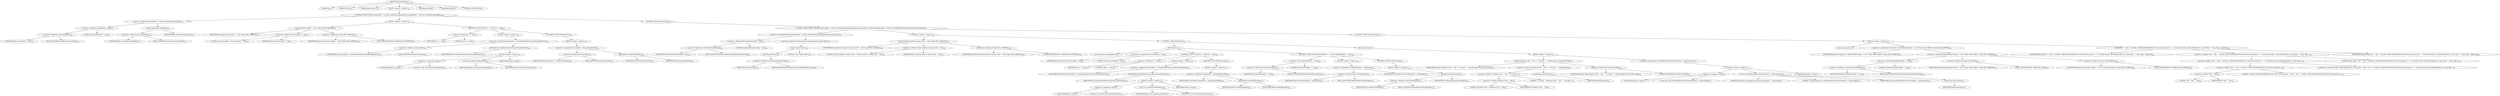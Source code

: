 digraph "filesetManifest" {  
"775" [label = <(METHOD,filesetManifest)<SUB>425</SUB>> ]
"53" [label = <(PARAM,this)<SUB>425</SUB>> ]
"776" [label = <(PARAM,File file)<SUB>425</SUB>> ]
"777" [label = <(PARAM,InputStream is)<SUB>425</SUB>> ]
"778" [label = <(BLOCK,&lt;empty&gt;,&lt;empty&gt;)<SUB>425</SUB>> ]
"779" [label = <(CONTROL_STRUCTURE,if (manifestFile != null &amp;&amp; manifestFile.equals(file)),if (manifestFile != null &amp;&amp; manifestFile.equals(file)))<SUB>426</SUB>> ]
"780" [label = <(&lt;operator&gt;.logicalAnd,manifestFile != null &amp;&amp; manifestFile.equals(file))<SUB>426</SUB>> ]
"781" [label = <(&lt;operator&gt;.notEquals,manifestFile != null)<SUB>426</SUB>> ]
"782" [label = <(&lt;operator&gt;.fieldAccess,this.manifestFile)<SUB>426</SUB>> ]
"783" [label = <(IDENTIFIER,this,manifestFile != null)<SUB>426</SUB>> ]
"784" [label = <(FIELD_IDENTIFIER,manifestFile,manifestFile)<SUB>426</SUB>> ]
"785" [label = <(LITERAL,null,manifestFile != null)<SUB>426</SUB>> ]
"786" [label = <(equals,manifestFile.equals(file))<SUB>426</SUB>> ]
"787" [label = <(&lt;operator&gt;.fieldAccess,this.manifestFile)<SUB>426</SUB>> ]
"788" [label = <(IDENTIFIER,this,manifestFile.equals(file))<SUB>426</SUB>> ]
"789" [label = <(FIELD_IDENTIFIER,manifestFile,manifestFile)<SUB>426</SUB>> ]
"790" [label = <(IDENTIFIER,file,manifestFile.equals(file))<SUB>426</SUB>> ]
"791" [label = <(BLOCK,&lt;empty&gt;,&lt;empty&gt;)<SUB>426</SUB>> ]
"792" [label = <(log,log(&quot;Found manifest &quot; + file, Project.MSG_VERBOSE))<SUB>429</SUB>> ]
"52" [label = <(IDENTIFIER,this,log(&quot;Found manifest &quot; + file, Project.MSG_VERBOSE))<SUB>429</SUB>> ]
"793" [label = <(&lt;operator&gt;.addition,&quot;Found manifest &quot; + file)<SUB>429</SUB>> ]
"794" [label = <(LITERAL,&quot;Found manifest &quot;,&quot;Found manifest &quot; + file)<SUB>429</SUB>> ]
"795" [label = <(IDENTIFIER,file,&quot;Found manifest &quot; + file)<SUB>429</SUB>> ]
"796" [label = <(&lt;operator&gt;.fieldAccess,Project.MSG_VERBOSE)<SUB>429</SUB>> ]
"797" [label = <(IDENTIFIER,Project,log(&quot;Found manifest &quot; + file, Project.MSG_VERBOSE))<SUB>429</SUB>> ]
"798" [label = <(FIELD_IDENTIFIER,MSG_VERBOSE,MSG_VERBOSE)<SUB>429</SUB>> ]
"799" [label = <(CONTROL_STRUCTURE,if (is != null),if (is != null))<SUB>430</SUB>> ]
"800" [label = <(&lt;operator&gt;.notEquals,is != null)<SUB>430</SUB>> ]
"801" [label = <(IDENTIFIER,is,is != null)<SUB>430</SUB>> ]
"802" [label = <(LITERAL,null,is != null)<SUB>430</SUB>> ]
"803" [label = <(BLOCK,&lt;empty&gt;,&lt;empty&gt;)<SUB>430</SUB>> ]
"804" [label = <(&lt;operator&gt;.assignment,this.manifest = this.getManifest(new InputStreamReader(is)))<SUB>431</SUB>> ]
"805" [label = <(&lt;operator&gt;.fieldAccess,this.manifest)<SUB>431</SUB>> ]
"806" [label = <(IDENTIFIER,this,this.manifest = this.getManifest(new InputStreamReader(is)))<SUB>431</SUB>> ]
"807" [label = <(FIELD_IDENTIFIER,manifest,manifest)<SUB>431</SUB>> ]
"808" [label = <(getManifest,this.getManifest(new InputStreamReader(is)))<SUB>431</SUB>> ]
"54" [label = <(IDENTIFIER,this,this.getManifest(new InputStreamReader(is)))<SUB>431</SUB>> ]
"809" [label = <(BLOCK,&lt;empty&gt;,&lt;empty&gt;)<SUB>431</SUB>> ]
"810" [label = <(&lt;operator&gt;.assignment,&lt;empty&gt;)> ]
"811" [label = <(IDENTIFIER,$obj14,&lt;empty&gt;)> ]
"812" [label = <(&lt;operator&gt;.alloc,new InputStreamReader(is))<SUB>431</SUB>> ]
"813" [label = <(&lt;init&gt;,new InputStreamReader(is))<SUB>431</SUB>> ]
"814" [label = <(IDENTIFIER,$obj14,new InputStreamReader(is))> ]
"815" [label = <(IDENTIFIER,is,new InputStreamReader(is))<SUB>431</SUB>> ]
"816" [label = <(IDENTIFIER,$obj14,&lt;empty&gt;)> ]
"817" [label = <(CONTROL_STRUCTURE,else,else)<SUB>432</SUB>> ]
"818" [label = <(BLOCK,&lt;empty&gt;,&lt;empty&gt;)<SUB>432</SUB>> ]
"819" [label = <(&lt;operator&gt;.assignment,this.manifest = this.getManifest(file))<SUB>433</SUB>> ]
"820" [label = <(&lt;operator&gt;.fieldAccess,this.manifest)<SUB>433</SUB>> ]
"821" [label = <(IDENTIFIER,this,this.manifest = this.getManifest(file))<SUB>433</SUB>> ]
"822" [label = <(FIELD_IDENTIFIER,manifest,manifest)<SUB>433</SUB>> ]
"823" [label = <(getManifest,this.getManifest(file))<SUB>433</SUB>> ]
"55" [label = <(IDENTIFIER,this,this.getManifest(file))<SUB>433</SUB>> ]
"824" [label = <(IDENTIFIER,file,this.getManifest(file))<SUB>433</SUB>> ]
"825" [label = <(CONTROL_STRUCTURE,else,else)<SUB>435</SUB>> ]
"826" [label = <(CONTROL_STRUCTURE,if (filesetManifestConfig != null &amp;&amp; !filesetManifestConfig.getValue().equals(&quot;skip&quot;)),if (filesetManifestConfig != null &amp;&amp; !filesetManifestConfig.getValue().equals(&quot;skip&quot;)))<SUB>435</SUB>> ]
"827" [label = <(&lt;operator&gt;.logicalAnd,filesetManifestConfig != null &amp;&amp; !filesetManifestConfig.getValue().equals(&quot;skip&quot;))<SUB>435</SUB>> ]
"828" [label = <(&lt;operator&gt;.notEquals,filesetManifestConfig != null)<SUB>435</SUB>> ]
"829" [label = <(&lt;operator&gt;.fieldAccess,this.filesetManifestConfig)<SUB>435</SUB>> ]
"830" [label = <(IDENTIFIER,this,filesetManifestConfig != null)<SUB>435</SUB>> ]
"831" [label = <(FIELD_IDENTIFIER,filesetManifestConfig,filesetManifestConfig)<SUB>435</SUB>> ]
"832" [label = <(LITERAL,null,filesetManifestConfig != null)<SUB>435</SUB>> ]
"833" [label = <(&lt;operator&gt;.logicalNot,!filesetManifestConfig.getValue().equals(&quot;skip&quot;))<SUB>436</SUB>> ]
"834" [label = <(equals,equals(&quot;skip&quot;))<SUB>436</SUB>> ]
"835" [label = <(getValue,getValue())<SUB>436</SUB>> ]
"836" [label = <(&lt;operator&gt;.fieldAccess,this.filesetManifestConfig)<SUB>436</SUB>> ]
"837" [label = <(IDENTIFIER,this,getValue())<SUB>436</SUB>> ]
"838" [label = <(FIELD_IDENTIFIER,filesetManifestConfig,filesetManifestConfig)<SUB>436</SUB>> ]
"839" [label = <(LITERAL,&quot;skip&quot;,equals(&quot;skip&quot;))<SUB>436</SUB>> ]
"840" [label = <(BLOCK,&lt;empty&gt;,&lt;empty&gt;)<SUB>436</SUB>> ]
"841" [label = <(log,log(&quot;Found manifest to merge in file &quot; + file, Project.MSG_VERBOSE))<SUB>438</SUB>> ]
"56" [label = <(IDENTIFIER,this,log(&quot;Found manifest to merge in file &quot; + file, Project.MSG_VERBOSE))<SUB>438</SUB>> ]
"842" [label = <(&lt;operator&gt;.addition,&quot;Found manifest to merge in file &quot; + file)<SUB>438</SUB>> ]
"843" [label = <(LITERAL,&quot;Found manifest to merge in file &quot;,&quot;Found manifest to merge in file &quot; + file)<SUB>438</SUB>> ]
"844" [label = <(IDENTIFIER,file,&quot;Found manifest to merge in file &quot; + file)<SUB>438</SUB>> ]
"845" [label = <(&lt;operator&gt;.fieldAccess,Project.MSG_VERBOSE)<SUB>439</SUB>> ]
"846" [label = <(IDENTIFIER,Project,log(&quot;Found manifest to merge in file &quot; + file, Project.MSG_VERBOSE))<SUB>439</SUB>> ]
"847" [label = <(FIELD_IDENTIFIER,MSG_VERBOSE,MSG_VERBOSE)<SUB>439</SUB>> ]
"848" [label = <(CONTROL_STRUCTURE,try,try)<SUB>441</SUB>> ]
"849" [label = <(BLOCK,try,try)<SUB>441</SUB>> ]
"850" [label = <(LOCAL,Manifest newManifest: ANY)> ]
"851" [label = <(&lt;operator&gt;.assignment,ANY newManifest = null)<SUB>442</SUB>> ]
"852" [label = <(IDENTIFIER,newManifest,ANY newManifest = null)<SUB>442</SUB>> ]
"853" [label = <(LITERAL,null,ANY newManifest = null)<SUB>442</SUB>> ]
"854" [label = <(CONTROL_STRUCTURE,if (is != null),if (is != null))<SUB>443</SUB>> ]
"855" [label = <(&lt;operator&gt;.notEquals,is != null)<SUB>443</SUB>> ]
"856" [label = <(IDENTIFIER,is,is != null)<SUB>443</SUB>> ]
"857" [label = <(LITERAL,null,is != null)<SUB>443</SUB>> ]
"858" [label = <(BLOCK,&lt;empty&gt;,&lt;empty&gt;)<SUB>443</SUB>> ]
"859" [label = <(&lt;operator&gt;.assignment,newManifest = this.getManifest(new InputStreamReader(is)))<SUB>444</SUB>> ]
"860" [label = <(IDENTIFIER,newManifest,newManifest = this.getManifest(new InputStreamReader(is)))<SUB>444</SUB>> ]
"861" [label = <(getManifest,this.getManifest(new InputStreamReader(is)))<SUB>444</SUB>> ]
"57" [label = <(IDENTIFIER,this,this.getManifest(new InputStreamReader(is)))<SUB>444</SUB>> ]
"862" [label = <(BLOCK,&lt;empty&gt;,&lt;empty&gt;)<SUB>444</SUB>> ]
"863" [label = <(&lt;operator&gt;.assignment,&lt;empty&gt;)> ]
"864" [label = <(IDENTIFIER,$obj15,&lt;empty&gt;)> ]
"865" [label = <(&lt;operator&gt;.alloc,new InputStreamReader(is))<SUB>444</SUB>> ]
"866" [label = <(&lt;init&gt;,new InputStreamReader(is))<SUB>444</SUB>> ]
"867" [label = <(IDENTIFIER,$obj15,new InputStreamReader(is))> ]
"868" [label = <(IDENTIFIER,is,new InputStreamReader(is))<SUB>444</SUB>> ]
"869" [label = <(IDENTIFIER,$obj15,&lt;empty&gt;)> ]
"870" [label = <(CONTROL_STRUCTURE,else,else)<SUB>445</SUB>> ]
"871" [label = <(BLOCK,&lt;empty&gt;,&lt;empty&gt;)<SUB>445</SUB>> ]
"872" [label = <(&lt;operator&gt;.assignment,newManifest = this.getManifest(file))<SUB>446</SUB>> ]
"873" [label = <(IDENTIFIER,newManifest,newManifest = this.getManifest(file))<SUB>446</SUB>> ]
"874" [label = <(getManifest,this.getManifest(file))<SUB>446</SUB>> ]
"58" [label = <(IDENTIFIER,this,this.getManifest(file))<SUB>446</SUB>> ]
"875" [label = <(IDENTIFIER,file,this.getManifest(file))<SUB>446</SUB>> ]
"876" [label = <(CONTROL_STRUCTURE,if (filesetManifest == null),if (filesetManifest == null))<SUB>449</SUB>> ]
"877" [label = <(&lt;operator&gt;.equals,filesetManifest == null)<SUB>449</SUB>> ]
"878" [label = <(&lt;operator&gt;.fieldAccess,this.filesetManifest)<SUB>449</SUB>> ]
"879" [label = <(IDENTIFIER,this,filesetManifest == null)<SUB>449</SUB>> ]
"880" [label = <(FIELD_IDENTIFIER,filesetManifest,filesetManifest)<SUB>449</SUB>> ]
"881" [label = <(LITERAL,null,filesetManifest == null)<SUB>449</SUB>> ]
"882" [label = <(BLOCK,&lt;empty&gt;,&lt;empty&gt;)<SUB>449</SUB>> ]
"883" [label = <(&lt;operator&gt;.assignment,this.filesetManifest = newManifest)<SUB>450</SUB>> ]
"884" [label = <(&lt;operator&gt;.fieldAccess,this.filesetManifest)<SUB>450</SUB>> ]
"885" [label = <(IDENTIFIER,this,this.filesetManifest = newManifest)<SUB>450</SUB>> ]
"886" [label = <(FIELD_IDENTIFIER,filesetManifest,filesetManifest)<SUB>450</SUB>> ]
"887" [label = <(IDENTIFIER,newManifest,this.filesetManifest = newManifest)<SUB>450</SUB>> ]
"888" [label = <(CONTROL_STRUCTURE,else,else)<SUB>451</SUB>> ]
"889" [label = <(BLOCK,&lt;empty&gt;,&lt;empty&gt;)<SUB>451</SUB>> ]
"890" [label = <(merge,merge(newManifest))<SUB>452</SUB>> ]
"891" [label = <(&lt;operator&gt;.fieldAccess,this.filesetManifest)<SUB>452</SUB>> ]
"892" [label = <(IDENTIFIER,this,merge(newManifest))<SUB>452</SUB>> ]
"893" [label = <(FIELD_IDENTIFIER,filesetManifest,filesetManifest)<SUB>452</SUB>> ]
"894" [label = <(IDENTIFIER,newManifest,merge(newManifest))<SUB>452</SUB>> ]
"895" [label = <(BLOCK,catch,catch)> ]
"896" [label = <(BLOCK,&lt;empty&gt;,&lt;empty&gt;)<SUB>454</SUB>> ]
"897" [label = <(log,log(&quot;Manifest in file &quot; + file + &quot; is invalid: &quot; + e.getMessage(), Project.MSG_ERR))<SUB>455</SUB>> ]
"59" [label = <(IDENTIFIER,this,log(&quot;Manifest in file &quot; + file + &quot; is invalid: &quot; + e.getMessage(), Project.MSG_ERR))<SUB>455</SUB>> ]
"898" [label = <(&lt;operator&gt;.addition,&quot;Manifest in file &quot; + file + &quot; is invalid: &quot; + e.getMessage())<SUB>455</SUB>> ]
"899" [label = <(&lt;operator&gt;.addition,&quot;Manifest in file &quot; + file + &quot; is invalid: &quot;)<SUB>455</SUB>> ]
"900" [label = <(&lt;operator&gt;.addition,&quot;Manifest in file &quot; + file)<SUB>455</SUB>> ]
"901" [label = <(LITERAL,&quot;Manifest in file &quot;,&quot;Manifest in file &quot; + file)<SUB>455</SUB>> ]
"902" [label = <(IDENTIFIER,file,&quot;Manifest in file &quot; + file)<SUB>455</SUB>> ]
"903" [label = <(LITERAL,&quot; is invalid: &quot;,&quot;Manifest in file &quot; + file + &quot; is invalid: &quot;)<SUB>455</SUB>> ]
"904" [label = <(getMessage,getMessage())<SUB>456</SUB>> ]
"905" [label = <(IDENTIFIER,e,getMessage())<SUB>456</SUB>> ]
"906" [label = <(&lt;operator&gt;.fieldAccess,Project.MSG_ERR)<SUB>456</SUB>> ]
"907" [label = <(IDENTIFIER,Project,log(&quot;Manifest in file &quot; + file + &quot; is invalid: &quot; + e.getMessage(), Project.MSG_ERR))<SUB>456</SUB>> ]
"908" [label = <(FIELD_IDENTIFIER,MSG_ERR,MSG_ERR)<SUB>456</SUB>> ]
"909" [label = <(&lt;operator&gt;.throw,throw new BuildException(&quot;Invalid Manifest&quot;, e, getLocation());)<SUB>457</SUB>> ]
"910" [label = <(BLOCK,&lt;empty&gt;,&lt;empty&gt;)<SUB>457</SUB>> ]
"911" [label = <(&lt;operator&gt;.assignment,&lt;empty&gt;)> ]
"912" [label = <(IDENTIFIER,$obj16,&lt;empty&gt;)> ]
"913" [label = <(&lt;operator&gt;.alloc,new BuildException(&quot;Invalid Manifest&quot;, e, getLocation()))<SUB>457</SUB>> ]
"914" [label = <(&lt;init&gt;,new BuildException(&quot;Invalid Manifest&quot;, e, getLocation()))<SUB>457</SUB>> ]
"915" [label = <(IDENTIFIER,$obj16,new BuildException(&quot;Invalid Manifest&quot;, e, getLocation()))> ]
"916" [label = <(LITERAL,&quot;Invalid Manifest&quot;,new BuildException(&quot;Invalid Manifest&quot;, e, getLocation()))<SUB>457</SUB>> ]
"917" [label = <(IDENTIFIER,e,new BuildException(&quot;Invalid Manifest&quot;, e, getLocation()))<SUB>457</SUB>> ]
"918" [label = <(getLocation,getLocation())<SUB>457</SUB>> ]
"60" [label = <(IDENTIFIER,this,getLocation())<SUB>457</SUB>> ]
"919" [label = <(IDENTIFIER,$obj16,&lt;empty&gt;)> ]
"920" [label = <(CONTROL_STRUCTURE,else,else)<SUB>459</SUB>> ]
"921" [label = <(BLOCK,&lt;empty&gt;,&lt;empty&gt;)<SUB>459</SUB>> ]
"922" [label = <(LOCAL,int logLevel: int)> ]
"923" [label = <(&lt;operator&gt;.assignment,int logLevel = filesetManifestConfig == null ? Project.MSG_WARN : Project.MSG_VERBOSE)<SUB>463</SUB>> ]
"924" [label = <(IDENTIFIER,logLevel,int logLevel = filesetManifestConfig == null ? Project.MSG_WARN : Project.MSG_VERBOSE)<SUB>463</SUB>> ]
"925" [label = <(&lt;operator&gt;.conditional,filesetManifestConfig == null ? Project.MSG_WARN : Project.MSG_VERBOSE)<SUB>463</SUB>> ]
"926" [label = <(&lt;operator&gt;.equals,filesetManifestConfig == null)<SUB>463</SUB>> ]
"927" [label = <(&lt;operator&gt;.fieldAccess,this.filesetManifestConfig)<SUB>463</SUB>> ]
"928" [label = <(IDENTIFIER,this,filesetManifestConfig == null)<SUB>463</SUB>> ]
"929" [label = <(FIELD_IDENTIFIER,filesetManifestConfig,filesetManifestConfig)<SUB>463</SUB>> ]
"930" [label = <(LITERAL,null,filesetManifestConfig == null)<SUB>463</SUB>> ]
"931" [label = <(&lt;operator&gt;.fieldAccess,Project.MSG_WARN)<SUB>464</SUB>> ]
"932" [label = <(IDENTIFIER,Project,filesetManifestConfig == null ? Project.MSG_WARN : Project.MSG_VERBOSE)<SUB>464</SUB>> ]
"933" [label = <(FIELD_IDENTIFIER,MSG_WARN,MSG_WARN)<SUB>464</SUB>> ]
"934" [label = <(&lt;operator&gt;.fieldAccess,Project.MSG_VERBOSE)<SUB>464</SUB>> ]
"935" [label = <(IDENTIFIER,Project,filesetManifestConfig == null ? Project.MSG_WARN : Project.MSG_VERBOSE)<SUB>464</SUB>> ]
"936" [label = <(FIELD_IDENTIFIER,MSG_VERBOSE,MSG_VERBOSE)<SUB>464</SUB>> ]
"937" [label = <(log,log(&quot;File &quot; + file + &quot; includes a META-INF/MANIFEST.MF which will be ignored. &quot; + &quot;To include this file, set filesetManifest to a value other &quot; + &quot;than 'skip'.&quot;, logLevel))<SUB>465</SUB>> ]
"61" [label = <(IDENTIFIER,this,log(&quot;File &quot; + file + &quot; includes a META-INF/MANIFEST.MF which will be ignored. &quot; + &quot;To include this file, set filesetManifest to a value other &quot; + &quot;than 'skip'.&quot;, logLevel))<SUB>465</SUB>> ]
"938" [label = <(&lt;operator&gt;.addition,&quot;File &quot; + file + &quot; includes a META-INF/MANIFEST.MF which will be ignored. &quot; + &quot;To include this file, set filesetManifest to a value other &quot; + &quot;than 'skip'.&quot;)<SUB>465</SUB>> ]
"939" [label = <(&lt;operator&gt;.addition,&quot;File &quot; + file + &quot; includes a META-INF/MANIFEST.MF which will be ignored. &quot; + &quot;To include this file, set filesetManifest to a value other &quot;)<SUB>465</SUB>> ]
"940" [label = <(&lt;operator&gt;.addition,&quot;File &quot; + file + &quot; includes a META-INF/MANIFEST.MF which will be ignored. &quot;)<SUB>465</SUB>> ]
"941" [label = <(&lt;operator&gt;.addition,&quot;File &quot; + file)<SUB>465</SUB>> ]
"942" [label = <(LITERAL,&quot;File &quot;,&quot;File &quot; + file)<SUB>465</SUB>> ]
"943" [label = <(IDENTIFIER,file,&quot;File &quot; + file)<SUB>465</SUB>> ]
"944" [label = <(LITERAL,&quot; includes a META-INF/MANIFEST.MF which will be ignored. &quot;,&quot;File &quot; + file + &quot; includes a META-INF/MANIFEST.MF which will be ignored. &quot;)<SUB>466</SUB>> ]
"945" [label = <(LITERAL,&quot;To include this file, set filesetManifest to a value other &quot;,&quot;File &quot; + file + &quot; includes a META-INF/MANIFEST.MF which will be ignored. &quot; + &quot;To include this file, set filesetManifest to a value other &quot;)<SUB>467</SUB>> ]
"946" [label = <(LITERAL,&quot;than 'skip'.&quot;,&quot;File &quot; + file + &quot; includes a META-INF/MANIFEST.MF which will be ignored. &quot; + &quot;To include this file, set filesetManifest to a value other &quot; + &quot;than 'skip'.&quot;)<SUB>468</SUB>> ]
"947" [label = <(IDENTIFIER,logLevel,log(&quot;File &quot; + file + &quot; includes a META-INF/MANIFEST.MF which will be ignored. &quot; + &quot;To include this file, set filesetManifest to a value other &quot; + &quot;than 'skip'.&quot;, logLevel))<SUB>468</SUB>> ]
"948" [label = <(MODIFIER,PRIVATE)> ]
"949" [label = <(MODIFIER,VIRTUAL)> ]
"950" [label = <(METHOD_RETURN,void)<SUB>425</SUB>> ]
  "775" -> "53" 
  "775" -> "776" 
  "775" -> "777" 
  "775" -> "778" 
  "775" -> "948" 
  "775" -> "949" 
  "775" -> "950" 
  "778" -> "779" 
  "779" -> "780" 
  "779" -> "791" 
  "779" -> "825" 
  "780" -> "781" 
  "780" -> "786" 
  "781" -> "782" 
  "781" -> "785" 
  "782" -> "783" 
  "782" -> "784" 
  "786" -> "787" 
  "786" -> "790" 
  "787" -> "788" 
  "787" -> "789" 
  "791" -> "792" 
  "791" -> "799" 
  "792" -> "52" 
  "792" -> "793" 
  "792" -> "796" 
  "793" -> "794" 
  "793" -> "795" 
  "796" -> "797" 
  "796" -> "798" 
  "799" -> "800" 
  "799" -> "803" 
  "799" -> "817" 
  "800" -> "801" 
  "800" -> "802" 
  "803" -> "804" 
  "804" -> "805" 
  "804" -> "808" 
  "805" -> "806" 
  "805" -> "807" 
  "808" -> "54" 
  "808" -> "809" 
  "809" -> "810" 
  "809" -> "813" 
  "809" -> "816" 
  "810" -> "811" 
  "810" -> "812" 
  "813" -> "814" 
  "813" -> "815" 
  "817" -> "818" 
  "818" -> "819" 
  "819" -> "820" 
  "819" -> "823" 
  "820" -> "821" 
  "820" -> "822" 
  "823" -> "55" 
  "823" -> "824" 
  "825" -> "826" 
  "826" -> "827" 
  "826" -> "840" 
  "826" -> "920" 
  "827" -> "828" 
  "827" -> "833" 
  "828" -> "829" 
  "828" -> "832" 
  "829" -> "830" 
  "829" -> "831" 
  "833" -> "834" 
  "834" -> "835" 
  "834" -> "839" 
  "835" -> "836" 
  "836" -> "837" 
  "836" -> "838" 
  "840" -> "841" 
  "840" -> "848" 
  "841" -> "56" 
  "841" -> "842" 
  "841" -> "845" 
  "842" -> "843" 
  "842" -> "844" 
  "845" -> "846" 
  "845" -> "847" 
  "848" -> "849" 
  "848" -> "895" 
  "849" -> "850" 
  "849" -> "851" 
  "849" -> "854" 
  "849" -> "876" 
  "851" -> "852" 
  "851" -> "853" 
  "854" -> "855" 
  "854" -> "858" 
  "854" -> "870" 
  "855" -> "856" 
  "855" -> "857" 
  "858" -> "859" 
  "859" -> "860" 
  "859" -> "861" 
  "861" -> "57" 
  "861" -> "862" 
  "862" -> "863" 
  "862" -> "866" 
  "862" -> "869" 
  "863" -> "864" 
  "863" -> "865" 
  "866" -> "867" 
  "866" -> "868" 
  "870" -> "871" 
  "871" -> "872" 
  "872" -> "873" 
  "872" -> "874" 
  "874" -> "58" 
  "874" -> "875" 
  "876" -> "877" 
  "876" -> "882" 
  "876" -> "888" 
  "877" -> "878" 
  "877" -> "881" 
  "878" -> "879" 
  "878" -> "880" 
  "882" -> "883" 
  "883" -> "884" 
  "883" -> "887" 
  "884" -> "885" 
  "884" -> "886" 
  "888" -> "889" 
  "889" -> "890" 
  "890" -> "891" 
  "890" -> "894" 
  "891" -> "892" 
  "891" -> "893" 
  "895" -> "896" 
  "896" -> "897" 
  "896" -> "909" 
  "897" -> "59" 
  "897" -> "898" 
  "897" -> "906" 
  "898" -> "899" 
  "898" -> "904" 
  "899" -> "900" 
  "899" -> "903" 
  "900" -> "901" 
  "900" -> "902" 
  "904" -> "905" 
  "906" -> "907" 
  "906" -> "908" 
  "909" -> "910" 
  "910" -> "911" 
  "910" -> "914" 
  "910" -> "919" 
  "911" -> "912" 
  "911" -> "913" 
  "914" -> "915" 
  "914" -> "916" 
  "914" -> "917" 
  "914" -> "918" 
  "918" -> "60" 
  "920" -> "921" 
  "921" -> "922" 
  "921" -> "923" 
  "921" -> "937" 
  "923" -> "924" 
  "923" -> "925" 
  "925" -> "926" 
  "925" -> "931" 
  "925" -> "934" 
  "926" -> "927" 
  "926" -> "930" 
  "927" -> "928" 
  "927" -> "929" 
  "931" -> "932" 
  "931" -> "933" 
  "934" -> "935" 
  "934" -> "936" 
  "937" -> "61" 
  "937" -> "938" 
  "937" -> "947" 
  "938" -> "939" 
  "938" -> "946" 
  "939" -> "940" 
  "939" -> "945" 
  "940" -> "941" 
  "940" -> "944" 
  "941" -> "942" 
  "941" -> "943" 
}

